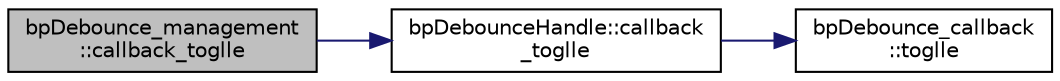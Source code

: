 digraph "bpDebounce_management::callback_toglle"
{
 // LATEX_PDF_SIZE
  edge [fontname="Helvetica",fontsize="10",labelfontname="Helvetica",labelfontsize="10"];
  node [fontname="Helvetica",fontsize="10",shape=record];
  rankdir="LR";
  Node1 [label="bpDebounce_management\l::callback_toglle",height=0.2,width=0.4,color="black", fillcolor="grey75", style="filled", fontcolor="black",tooltip=" "];
  Node1 -> Node2 [color="midnightblue",fontsize="10",style="solid",fontname="Helvetica"];
  Node2 [label="bpDebounceHandle::callback\l_toglle",height=0.2,width=0.4,color="black", fillcolor="white", style="filled",URL="$classbp_debounce_handle.html#ae7d9953a0de68a95568ef39f0f945677",tooltip="avtivation/desactivation d_ callback"];
  Node2 -> Node3 [color="midnightblue",fontsize="10",style="solid",fontname="Helvetica"];
  Node3 [label="bpDebounce_callback\l::toglle",height=0.2,width=0.4,color="black", fillcolor="white", style="filled",URL="$classbp_debounce__callback.html#a20f0add7a26d15db8385794a40df4578",tooltip="activation/desactivation de l'appel de la fonction callback"];
}
